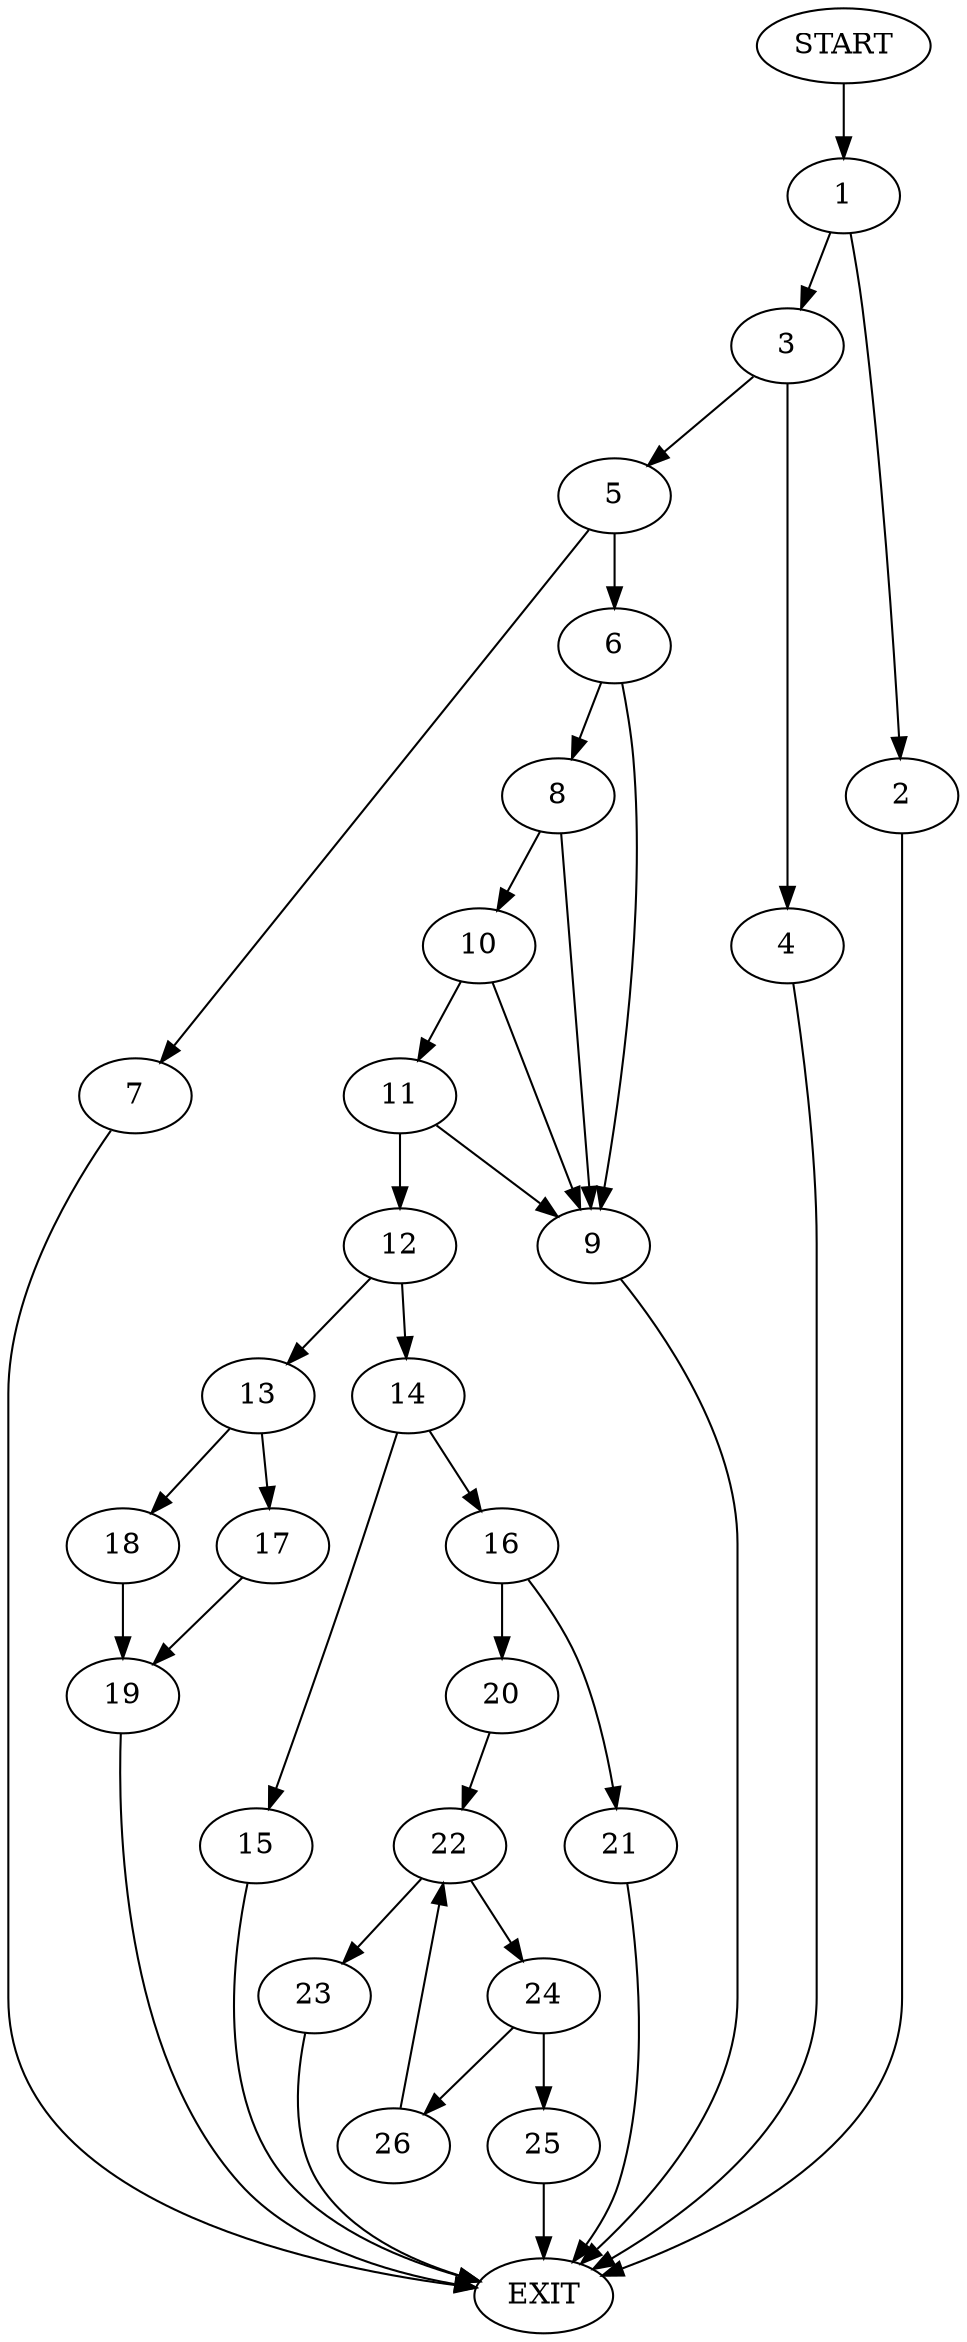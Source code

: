 digraph {
0 [label="START"]
27 [label="EXIT"]
0 -> 1
1 -> 2
1 -> 3
3 -> 4
3 -> 5
2 -> 27
5 -> 6
5 -> 7
4 -> 27
6 -> 8
6 -> 9
7 -> 27
9 -> 27
8 -> 10
8 -> 9
10 -> 11
10 -> 9
11 -> 12
11 -> 9
12 -> 13
12 -> 14
14 -> 15
14 -> 16
13 -> 17
13 -> 18
18 -> 19
17 -> 19
19 -> 27
16 -> 20
16 -> 21
15 -> 27
21 -> 27
20 -> 22
22 -> 23
22 -> 24
24 -> 25
24 -> 26
23 -> 27
25 -> 27
26 -> 22
}
